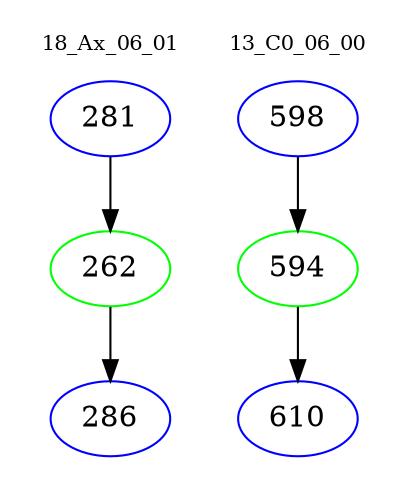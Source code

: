 digraph{
subgraph cluster_0 {
color = white
label = "18_Ax_06_01";
fontsize=10;
T0_281 [label="281", color="blue"]
T0_281 -> T0_262 [color="black"]
T0_262 [label="262", color="green"]
T0_262 -> T0_286 [color="black"]
T0_286 [label="286", color="blue"]
}
subgraph cluster_1 {
color = white
label = "13_C0_06_00";
fontsize=10;
T1_598 [label="598", color="blue"]
T1_598 -> T1_594 [color="black"]
T1_594 [label="594", color="green"]
T1_594 -> T1_610 [color="black"]
T1_610 [label="610", color="blue"]
}
}
